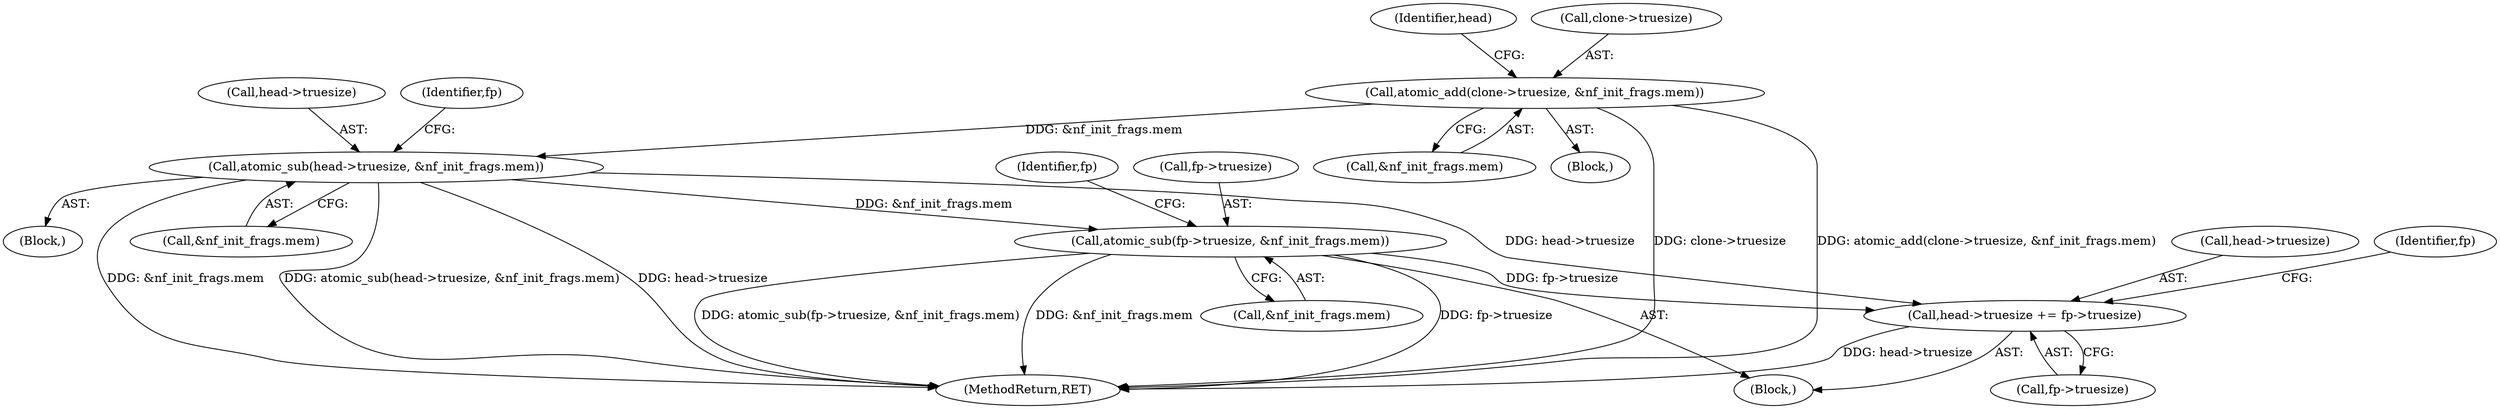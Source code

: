 digraph "0_linux_9e2dcf72023d1447f09c47d77c99b0c49659e5ce_0@pointer" {
"1000430" [label="(Call,atomic_sub(fp->truesize, &nf_init_frags.mem))"];
"1000357" [label="(Call,atomic_sub(head->truesize, &nf_init_frags.mem))"];
"1000288" [label="(Call,atomic_add(clone->truesize, &nf_init_frags.mem))"];
"1000423" [label="(Call,head->truesize += fp->truesize)"];
"1000299" [label="(Identifier,head)"];
"1000434" [label="(Call,&nf_init_frags.mem)"];
"1000292" [label="(Call,&nf_init_frags.mem)"];
"1000373" [label="(Identifier,fp)"];
"1000358" [label="(Call,head->truesize)"];
"1000430" [label="(Call,atomic_sub(fp->truesize, &nf_init_frags.mem))"];
"1000288" [label="(Call,atomic_add(clone->truesize, &nf_init_frags.mem))"];
"1000179" [label="(Block,)"];
"1000556" [label="(MethodReturn,RET)"];
"1000424" [label="(Call,head->truesize)"];
"1000357" [label="(Call,atomic_sub(head->truesize, &nf_init_frags.mem))"];
"1000361" [label="(Call,&nf_init_frags.mem)"];
"1000377" [label="(Block,)"];
"1000110" [label="(Block,)"];
"1000431" [label="(Call,fp->truesize)"];
"1000427" [label="(Call,fp->truesize)"];
"1000432" [label="(Identifier,fp)"];
"1000423" [label="(Call,head->truesize += fp->truesize)"];
"1000367" [label="(Identifier,fp)"];
"1000289" [label="(Call,clone->truesize)"];
"1000430" -> "1000377"  [label="AST: "];
"1000430" -> "1000434"  [label="CFG: "];
"1000431" -> "1000430"  [label="AST: "];
"1000434" -> "1000430"  [label="AST: "];
"1000373" -> "1000430"  [label="CFG: "];
"1000430" -> "1000556"  [label="DDG: &nf_init_frags.mem"];
"1000430" -> "1000556"  [label="DDG: fp->truesize"];
"1000430" -> "1000556"  [label="DDG: atomic_sub(fp->truesize, &nf_init_frags.mem)"];
"1000430" -> "1000423"  [label="DDG: fp->truesize"];
"1000357" -> "1000430"  [label="DDG: &nf_init_frags.mem"];
"1000357" -> "1000110"  [label="AST: "];
"1000357" -> "1000361"  [label="CFG: "];
"1000358" -> "1000357"  [label="AST: "];
"1000361" -> "1000357"  [label="AST: "];
"1000367" -> "1000357"  [label="CFG: "];
"1000357" -> "1000556"  [label="DDG: &nf_init_frags.mem"];
"1000357" -> "1000556"  [label="DDG: atomic_sub(head->truesize, &nf_init_frags.mem)"];
"1000357" -> "1000556"  [label="DDG: head->truesize"];
"1000288" -> "1000357"  [label="DDG: &nf_init_frags.mem"];
"1000357" -> "1000423"  [label="DDG: head->truesize"];
"1000288" -> "1000179"  [label="AST: "];
"1000288" -> "1000292"  [label="CFG: "];
"1000289" -> "1000288"  [label="AST: "];
"1000292" -> "1000288"  [label="AST: "];
"1000299" -> "1000288"  [label="CFG: "];
"1000288" -> "1000556"  [label="DDG: clone->truesize"];
"1000288" -> "1000556"  [label="DDG: atomic_add(clone->truesize, &nf_init_frags.mem)"];
"1000423" -> "1000377"  [label="AST: "];
"1000423" -> "1000427"  [label="CFG: "];
"1000424" -> "1000423"  [label="AST: "];
"1000427" -> "1000423"  [label="AST: "];
"1000432" -> "1000423"  [label="CFG: "];
"1000423" -> "1000556"  [label="DDG: head->truesize"];
}
